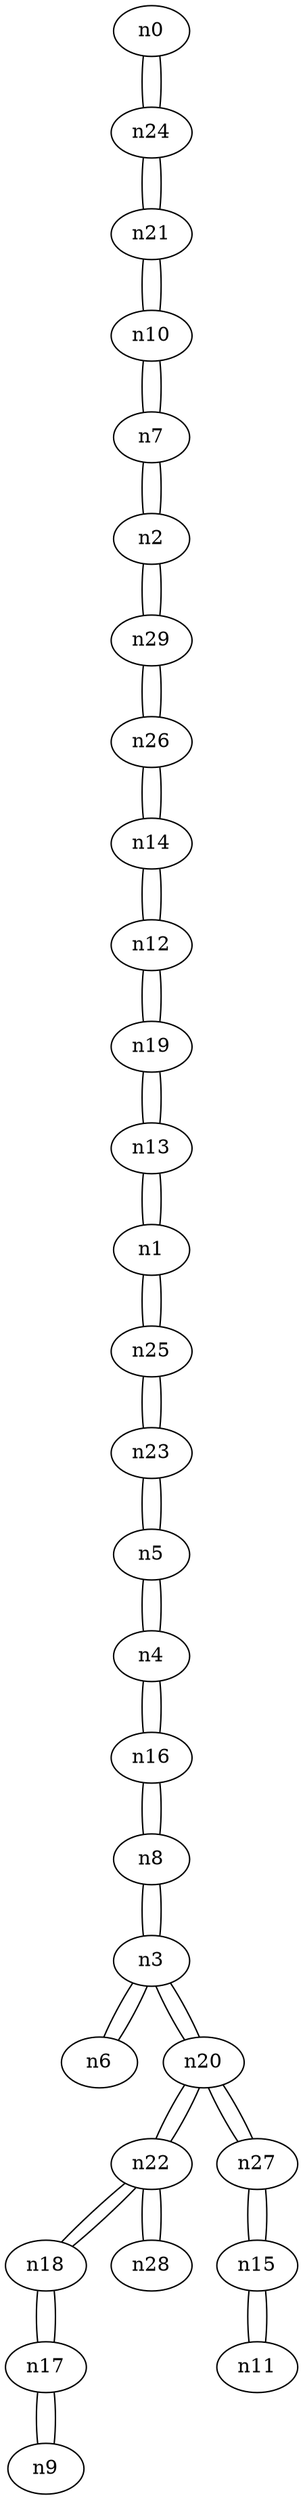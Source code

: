 graph {
n0;
n1;
n2;
n3;
n4;
n5;
n6;
n7;
n8;
n9;
n10;
n11;
n12;
n13;
n14;
n15;
n16;
n17;
n18;
n19;
n20;
n21;
n22;
n23;
n24;
n25;
n26;
n27;
n28;
n29;
n0 -- n24;
n1 -- n13;
n1 -- n25;
n2 -- n7;
n2 -- n29;
n3 -- n8;
n3 -- n6;
n3 -- n20;
n4 -- n16;
n4 -- n5;
n5 -- n4;
n5 -- n23;
n6 -- n3;
n7 -- n10;
n7 -- n2;
n8 -- n3;
n8 -- n16;
n9 -- n17;
n10 -- n21;
n10 -- n7;
n11 -- n15;
n12 -- n14;
n12 -- n19;
n13 -- n1;
n13 -- n19;
n14 -- n12;
n14 -- n26;
n15 -- n11;
n15 -- n27;
n16 -- n8;
n16 -- n4;
n17 -- n18;
n17 -- n9;
n18 -- n22;
n18 -- n17;
n19 -- n12;
n19 -- n13;
n20 -- n22;
n20 -- n3;
n20 -- n27;
n21 -- n24;
n21 -- n10;
n22 -- n18;
n22 -- n20;
n22 -- n28;
n23 -- n5;
n23 -- n25;
n24 -- n0;
n24 -- n21;
n25 -- n1;
n25 -- n23;
n26 -- n14;
n26 -- n29;
n27 -- n15;
n27 -- n20;
n28 -- n22;
n29 -- n2;
n29 -- n26;
}
